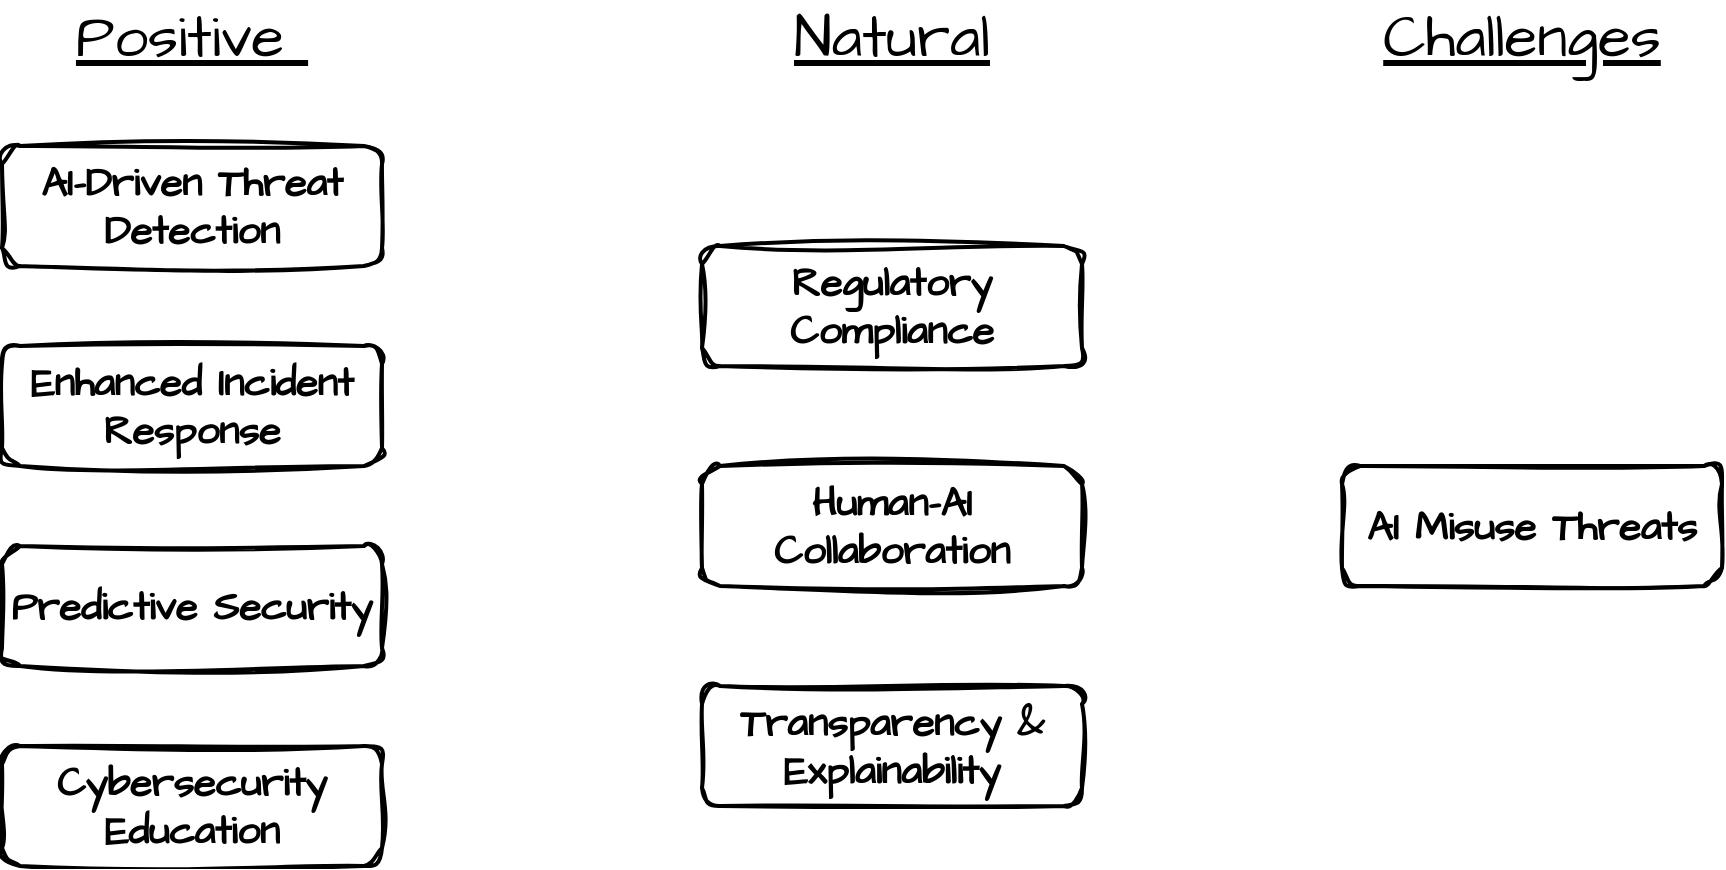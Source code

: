 <mxfile version="24.2.5" type="device" pages="5">
  <diagram name="Overview" id="7ui60edKTxgWnYUoV-5t">
    <mxGraphModel dx="2074" dy="868" grid="1" gridSize="10" guides="1" tooltips="1" connect="1" arrows="1" fold="1" page="1" pageScale="1" pageWidth="850" pageHeight="1100" math="0" shadow="0">
      <root>
        <mxCell id="0" />
        <mxCell id="1" parent="0" />
        <mxCell id="6q0jrKwLWc1xUThS06B0-1" value="Predictive Security" style="rounded=1;whiteSpace=wrap;html=1;sketch=1;hachureGap=4;jiggle=2;curveFitting=1;fontFamily=Architects Daughter;fontSource=https%3A%2F%2Ffonts.googleapis.com%2Fcss%3Ffamily%3DArchitects%2BDaughter;fontSize=20;fontStyle=1;strokeWidth=2;" parent="1" vertex="1">
          <mxGeometry x="-30" y="460" width="190" height="60" as="geometry" />
        </mxCell>
        <mxCell id="6q0jrKwLWc1xUThS06B0-2" value="AI-Driven Threat Detection" style="rounded=1;whiteSpace=wrap;html=1;sketch=1;hachureGap=4;jiggle=2;curveFitting=1;fontFamily=Architects Daughter;fontSource=https%3A%2F%2Ffonts.googleapis.com%2Fcss%3Ffamily%3DArchitects%2BDaughter;fontSize=20;fontStyle=1;strokeWidth=2;" parent="1" vertex="1">
          <mxGeometry x="-30" y="260" width="190" height="60" as="geometry" />
        </mxCell>
        <mxCell id="6q0jrKwLWc1xUThS06B0-3" value="Enhanced Incident Response" style="rounded=1;whiteSpace=wrap;html=1;sketch=1;hachureGap=4;jiggle=2;curveFitting=1;fontFamily=Architects Daughter;fontSource=https%3A%2F%2Ffonts.googleapis.com%2Fcss%3Ffamily%3DArchitects%2BDaughter;fontSize=20;fontStyle=1;strokeWidth=2;" parent="1" vertex="1">
          <mxGeometry x="-30" y="360" width="190" height="60" as="geometry" />
        </mxCell>
        <mxCell id="6q0jrKwLWc1xUThS06B0-4" value="Regulatory Compliance" style="rounded=1;whiteSpace=wrap;html=1;sketch=1;hachureGap=4;jiggle=2;curveFitting=1;fontFamily=Architects Daughter;fontSource=https%3A%2F%2Ffonts.googleapis.com%2Fcss%3Ffamily%3DArchitects%2BDaughter;fontSize=20;fontStyle=1;strokeWidth=2;" parent="1" vertex="1">
          <mxGeometry x="320" y="310" width="190" height="60" as="geometry" />
        </mxCell>
        <mxCell id="6q0jrKwLWc1xUThS06B0-5" value="Cybersecurity Education" style="rounded=1;whiteSpace=wrap;html=1;sketch=1;hachureGap=4;jiggle=2;curveFitting=1;fontFamily=Architects Daughter;fontSource=https%3A%2F%2Ffonts.googleapis.com%2Fcss%3Ffamily%3DArchitects%2BDaughter;fontSize=20;fontStyle=1;strokeWidth=2;" parent="1" vertex="1">
          <mxGeometry x="-30" y="560" width="190" height="60" as="geometry" />
        </mxCell>
        <mxCell id="6q0jrKwLWc1xUThS06B0-6" value="AI Misuse Threats" style="rounded=1;whiteSpace=wrap;html=1;sketch=1;hachureGap=4;jiggle=2;curveFitting=1;fontFamily=Architects Daughter;fontSource=https%3A%2F%2Ffonts.googleapis.com%2Fcss%3Ffamily%3DArchitects%2BDaughter;fontSize=20;fontStyle=1;strokeWidth=2;" parent="1" vertex="1">
          <mxGeometry x="640" y="420" width="190" height="60" as="geometry" />
        </mxCell>
        <mxCell id="6q0jrKwLWc1xUThS06B0-7" value="Human-AI Collaboration" style="rounded=1;whiteSpace=wrap;html=1;sketch=1;hachureGap=4;jiggle=2;curveFitting=1;fontFamily=Architects Daughter;fontSource=https%3A%2F%2Ffonts.googleapis.com%2Fcss%3Ffamily%3DArchitects%2BDaughter;fontSize=20;fontStyle=1;strokeWidth=2;" parent="1" vertex="1">
          <mxGeometry x="320" y="420" width="190" height="60" as="geometry" />
        </mxCell>
        <mxCell id="6q0jrKwLWc1xUThS06B0-8" value="Transparency &amp;amp; Explainability" style="rounded=1;whiteSpace=wrap;html=1;sketch=1;hachureGap=4;jiggle=2;curveFitting=1;fontFamily=Architects Daughter;fontSource=https%3A%2F%2Ffonts.googleapis.com%2Fcss%3Ffamily%3DArchitects%2BDaughter;fontSize=20;fontStyle=1;strokeWidth=2;" parent="1" vertex="1">
          <mxGeometry x="320" y="530" width="190" height="60" as="geometry" />
        </mxCell>
        <mxCell id="6q0jrKwLWc1xUThS06B0-10" value="Positive&amp;nbsp;" style="text;html=1;align=center;verticalAlign=middle;whiteSpace=wrap;rounded=0;fontFamily=Architects Daughter;fontSource=https%3A%2F%2Ffonts.googleapis.com%2Fcss%3Ffamily%3DArchitects%2BDaughter;fontSize=30;fontStyle=4" parent="1" vertex="1">
          <mxGeometry x="35" y="190" width="60" height="30" as="geometry" />
        </mxCell>
        <mxCell id="6q0jrKwLWc1xUThS06B0-11" value="Natural" style="text;html=1;align=center;verticalAlign=middle;whiteSpace=wrap;rounded=0;fontFamily=Architects Daughter;fontSource=https%3A%2F%2Ffonts.googleapis.com%2Fcss%3Ffamily%3DArchitects%2BDaughter;fontSize=30;fontStyle=4" parent="1" vertex="1">
          <mxGeometry x="385" y="190" width="60" height="30" as="geometry" />
        </mxCell>
        <mxCell id="6q0jrKwLWc1xUThS06B0-12" value="Challenges" style="text;html=1;align=center;verticalAlign=middle;whiteSpace=wrap;rounded=0;fontFamily=Architects Daughter;fontSource=https%3A%2F%2Ffonts.googleapis.com%2Fcss%3Ffamily%3DArchitects%2BDaughter;fontSize=30;fontStyle=4" parent="1" vertex="1">
          <mxGeometry x="700" y="190" width="60" height="30" as="geometry" />
        </mxCell>
      </root>
    </mxGraphModel>
  </diagram>
  <diagram id="BhHgUakebIORIF2Dmtxb" name="Use Cases">
    <mxGraphModel dx="1224" dy="868" grid="1" gridSize="10" guides="1" tooltips="1" connect="1" arrows="1" fold="1" page="1" pageScale="1" pageWidth="850" pageHeight="1100" math="0" shadow="0">
      <root>
        <mxCell id="0" />
        <mxCell id="1" parent="0" />
        <mxCell id="7rd_aVJEbWQIMuTm9VSX-10" value="Gen AI" style="rounded=1;whiteSpace=wrap;html=1;sketch=1;hachureGap=4;jiggle=2;curveFitting=1;fontFamily=Architects Daughter;fontSource=https%3A%2F%2Ffonts.googleapis.com%2Fcss%3Ffamily%3DArchitects%2BDaughter;fontSize=20;verticalAlign=bottom;align=left;spacingBottom=8;spacingLeft=13;arcSize=8;strokeWidth=2;fontStyle=1" parent="1" vertex="1">
          <mxGeometry x="430" y="510" width="410" height="265" as="geometry" />
        </mxCell>
        <mxCell id="7rd_aVJEbWQIMuTm9VSX-2" value="Edge AI" style="rounded=1;whiteSpace=wrap;html=1;sketch=1;hachureGap=4;jiggle=2;curveFitting=1;fontFamily=Architects Daughter;fontSource=https%3A%2F%2Ffonts.googleapis.com%2Fcss%3Ffamily%3DArchitects%2BDaughter;fontSize=20;strokeWidth=2;fontStyle=1" parent="1" vertex="1">
          <mxGeometry x="60" y="800" width="150" height="60" as="geometry" />
        </mxCell>
        <mxCell id="7rd_aVJEbWQIMuTm9VSX-4" value="Customization &amp;amp; Domain-Specific Adaptation" style="rounded=1;whiteSpace=wrap;html=1;sketch=1;hachureGap=4;jiggle=2;curveFitting=1;fontFamily=Architects Daughter;fontSource=https%3A%2F%2Ffonts.googleapis.com%2Fcss%3Ffamily%3DArchitects%2BDaughter;fontSize=20;strokeWidth=2;fontStyle=1" parent="1" vertex="1">
          <mxGeometry x="460" y="525" width="160" height="210" as="geometry" />
        </mxCell>
        <mxCell id="7rd_aVJEbWQIMuTm9VSX-5" value="Hybrid Approaches" style="rounded=1;whiteSpace=wrap;html=1;sketch=1;hachureGap=4;jiggle=2;curveFitting=1;fontFamily=Architects Daughter;fontSource=https%3A%2F%2Ffonts.googleapis.com%2Fcss%3Ffamily%3DArchitects%2BDaughter;fontSize=20;rotation=90;strokeWidth=2;fontStyle=1" parent="1" vertex="1">
          <mxGeometry x="693.75" y="548.75" width="402.5" height="50" as="geometry" />
        </mxCell>
        <mxCell id="7rd_aVJEbWQIMuTm9VSX-6" value="Ethics and Governance" style="rounded=1;whiteSpace=wrap;html=1;sketch=1;hachureGap=4;jiggle=2;curveFitting=1;fontFamily=Architects Daughter;fontSource=https%3A%2F%2Ffonts.googleapis.com%2Fcss%3Ffamily%3DArchitects%2BDaughter;fontSize=20;strokeWidth=2;fontStyle=1" parent="1" vertex="1">
          <mxGeometry x="60" y="880" width="860" height="40" as="geometry" />
        </mxCell>
        <mxCell id="7rd_aVJEbWQIMuTm9VSX-7" value="LLM Models" style="rounded=1;whiteSpace=wrap;html=1;sketch=1;hachureGap=4;jiggle=2;curveFitting=1;fontFamily=Architects Daughter;fontSource=https%3A%2F%2Ffonts.googleapis.com%2Fcss%3Ffamily%3DArchitects%2BDaughter;arcSize=9;verticalAlign=bottom;fontSize=20;strokeWidth=2;fontStyle=1" parent="1" vertex="1">
          <mxGeometry x="640" y="525" width="180" height="215" as="geometry" />
        </mxCell>
        <mxCell id="7rd_aVJEbWQIMuTm9VSX-3" value="Community-Driven Models" style="rounded=1;whiteSpace=wrap;html=1;sketch=1;hachureGap=4;jiggle=2;curveFitting=1;fontFamily=Architects Daughter;fontSource=https%3A%2F%2Ffonts.googleapis.com%2Fcss%3Ffamily%3DArchitects%2BDaughter;fontSize=20;strokeWidth=2;fontStyle=1" parent="1" vertex="1">
          <mxGeometry x="650" y="555" width="160" height="100" as="geometry" />
        </mxCell>
        <mxCell id="7rd_aVJEbWQIMuTm9VSX-14" style="edgeStyle=orthogonalEdgeStyle;rounded=0;sketch=1;hachureGap=4;jiggle=2;curveFitting=1;orthogonalLoop=1;jettySize=auto;html=1;exitX=0;exitY=0.5;exitDx=0;exitDy=0;entryX=1;entryY=0.5;entryDx=0;entryDy=0;fontFamily=Architects Daughter;fontSource=https%3A%2F%2Ffonts.googleapis.com%2Fcss%3Ffamily%3DArchitects%2BDaughter;strokeWidth=2;fontStyle=1" parent="1" source="7rd_aVJEbWQIMuTm9VSX-11" target="7rd_aVJEbWQIMuTm9VSX-2" edge="1">
          <mxGeometry relative="1" as="geometry" />
        </mxCell>
        <mxCell id="7rd_aVJEbWQIMuTm9VSX-11" value="Generic AI" style="rounded=1;whiteSpace=wrap;html=1;sketch=1;hachureGap=4;jiggle=2;curveFitting=1;fontFamily=Architects Daughter;fontSource=https%3A%2F%2Ffonts.googleapis.com%2Fcss%3Ffamily%3DArchitects%2BDaughter;fontSize=20;strokeWidth=2;fontStyle=1" parent="1" vertex="1">
          <mxGeometry x="430" y="800" width="490" height="60" as="geometry" />
        </mxCell>
        <mxCell id="7rd_aVJEbWQIMuTm9VSX-12" value="Deep Learning" style="rounded=1;whiteSpace=wrap;html=1;sketch=1;hachureGap=4;jiggle=2;curveFitting=1;fontFamily=Architects Daughter;fontSource=https%3A%2F%2Ffonts.googleapis.com%2Fcss%3Ffamily%3DArchitects%2BDaughter;fontSize=20;verticalAlign=middle;align=center;spacingBottom=8;spacingLeft=13;arcSize=8;strokeWidth=2;fontStyle=1" parent="1" vertex="1">
          <mxGeometry x="430" y="440" width="410" height="50" as="geometry" />
        </mxCell>
        <mxCell id="7rd_aVJEbWQIMuTm9VSX-13" value="Machine Learning" style="rounded=1;whiteSpace=wrap;html=1;sketch=1;hachureGap=4;jiggle=2;curveFitting=1;fontFamily=Architects Daughter;fontSource=https%3A%2F%2Ffonts.googleapis.com%2Fcss%3Ffamily%3DArchitects%2BDaughter;fontSize=20;verticalAlign=middle;align=center;spacingBottom=8;spacingLeft=13;arcSize=8;strokeWidth=2;fontStyle=1" parent="1" vertex="1">
          <mxGeometry x="430" y="370" width="410" height="50" as="geometry" />
        </mxCell>
        <mxCell id="7rd_aVJEbWQIMuTm9VSX-16" style="edgeStyle=orthogonalEdgeStyle;rounded=0;sketch=1;hachureGap=4;jiggle=2;curveFitting=1;orthogonalLoop=1;jettySize=auto;html=1;entryX=0.5;entryY=0;entryDx=0;entryDy=0;fontFamily=Architects Daughter;fontSource=https%3A%2F%2Ffonts.googleapis.com%2Fcss%3Ffamily%3DArchitects%2BDaughter;strokeWidth=2;fontStyle=1" parent="1" source="7rd_aVJEbWQIMuTm9VSX-15" target="7rd_aVJEbWQIMuTm9VSX-2" edge="1">
          <mxGeometry relative="1" as="geometry" />
        </mxCell>
        <mxCell id="7rd_aVJEbWQIMuTm9VSX-15" value="IoT Devices" style="rounded=1;whiteSpace=wrap;html=1;sketch=1;hachureGap=4;jiggle=2;curveFitting=1;fontFamily=Architects Daughter;fontSource=https%3A%2F%2Ffonts.googleapis.com%2Fcss%3Ffamily%3DArchitects%2BDaughter;fontSize=20;strokeWidth=2;fontStyle=1" parent="1" vertex="1">
          <mxGeometry x="60" y="675" width="150" height="60" as="geometry" />
        </mxCell>
      </root>
    </mxGraphModel>
  </diagram>
  <diagram id="6mFZsjdWIjcYlQnaNSYS" name="Logical">
    <mxGraphModel dx="844" dy="999" grid="0" gridSize="10" guides="1" tooltips="1" connect="1" arrows="1" fold="1" page="0" pageScale="1" pageWidth="850" pageHeight="1100" math="0" shadow="0">
      <root>
        <mxCell id="0" />
        <mxCell id="1" parent="0" />
        <mxCell id="OxGx1nOBKUxV2JfX5Jdw-1" value="Endpoint AI" style="rounded=1;whiteSpace=wrap;html=1;sketch=1;hachureGap=4;jiggle=2;curveFitting=1;fontFamily=Architects Daughter;fontSource=https%3A%2F%2Ffonts.googleapis.com%2Fcss%3Ffamily%3DArchitects%2BDaughter;fontSize=22;verticalAlign=bottom;strokeWidth=2;" vertex="1" parent="1">
          <mxGeometry x="110" y="80" width="150" height="500" as="geometry" />
        </mxCell>
        <mxCell id="OxGx1nOBKUxV2JfX5Jdw-17" style="edgeStyle=orthogonalEdgeStyle;curved=1;rounded=0;hachureGap=4;orthogonalLoop=1;jettySize=auto;html=1;strokeColor=default;strokeWidth=2;align=center;verticalAlign=middle;fontFamily=Architects Daughter;fontSource=https%3A%2F%2Ffonts.googleapis.com%2Fcss%3Ffamily%3DArchitects%2BDaughter;fontSize=11;fontColor=default;labelBackgroundColor=default;endArrow=classic;flowAnimation=1;dashed=1;" edge="1" parent="1" source="djRgUuPPpfDCwGbQDdH1-1" target="OxGx1nOBKUxV2JfX5Jdw-12">
          <mxGeometry relative="1" as="geometry" />
        </mxCell>
        <mxCell id="djRgUuPPpfDCwGbQDdH1-1" value="" style="shape=mxgraph.signs.transportation.car_3;html=1;pointerEvents=1;fillColor=#000000;strokeColor=none;verticalLabelPosition=bottom;verticalAlign=top;align=center;hachureGap=4;fontFamily=Architects Daughter;fontSource=https%3A%2F%2Ffonts.googleapis.com%2Fcss%3Ffamily%3DArchitects%2BDaughter;" parent="1" vertex="1">
          <mxGeometry x="130.75" y="360" width="109.59" height="50" as="geometry" />
        </mxCell>
        <mxCell id="OxGx1nOBKUxV2JfX5Jdw-3" style="edgeStyle=orthogonalEdgeStyle;rounded=0;hachureGap=4;orthogonalLoop=1;jettySize=auto;html=1;entryX=0;entryY=0.5;entryDx=0;entryDy=0;fontFamily=Architects Daughter;fontSource=https%3A%2F%2Ffonts.googleapis.com%2Fcss%3Ffamily%3DArchitects%2BDaughter;strokeWidth=2;flowAnimation=1;dashed=1;" edge="1" parent="1" source="djRgUuPPpfDCwGbQDdH1-2" target="OxGx1nOBKUxV2JfX5Jdw-2">
          <mxGeometry relative="1" as="geometry" />
        </mxCell>
        <mxCell id="djRgUuPPpfDCwGbQDdH1-2" value="" style="image;aspect=fixed;html=1;points=[];align=center;fontSize=12;image=img/lib/azure2/other/Defender_Industrial_Robot.svg;sketch=1;hachureGap=4;jiggle=2;curveFitting=1;fontFamily=Architects Daughter;fontSource=https%3A%2F%2Ffonts.googleapis.com%2Fcss%3Ffamily%3DArchitects%2BDaughter;" parent="1" vertex="1">
          <mxGeometry x="160" y="450" width="51.08" height="68" as="geometry" />
        </mxCell>
        <mxCell id="djRgUuPPpfDCwGbQDdH1-3" value="" style="verticalLabelPosition=bottom;verticalAlign=top;html=1;shadow=0;dashed=0;strokeWidth=1;shape=mxgraph.android.phone2;strokeColor=#000000;hachureGap=4;fontFamily=Architects Daughter;fontSource=https%3A%2F%2Ffonts.googleapis.com%2Fcss%3Ffamily%3DArchitects%2BDaughter;" parent="1" vertex="1">
          <mxGeometry x="165.04" y="230" width="41.02" height="80" as="geometry" />
        </mxCell>
        <mxCell id="OxGx1nOBKUxV2JfX5Jdw-15" style="edgeStyle=orthogonalEdgeStyle;curved=1;rounded=0;hachureGap=4;orthogonalLoop=1;jettySize=auto;html=1;strokeColor=default;strokeWidth=2;align=center;verticalAlign=middle;fontFamily=Architects Daughter;fontSource=https%3A%2F%2Ffonts.googleapis.com%2Fcss%3Ffamily%3DArchitects%2BDaughter;fontSize=11;fontColor=default;labelBackgroundColor=default;endArrow=classic;flowAnimation=1;dashed=1;" edge="1" parent="1" source="djRgUuPPpfDCwGbQDdH1-4" target="OxGx1nOBKUxV2JfX5Jdw-8">
          <mxGeometry relative="1" as="geometry" />
        </mxCell>
        <mxCell id="djRgUuPPpfDCwGbQDdH1-4" value="" style="sketch=0;pointerEvents=1;shadow=0;dashed=0;html=1;strokeColor=none;fillColor=#000000;labelPosition=center;verticalLabelPosition=bottom;verticalAlign=top;align=center;outlineConnect=0;shape=mxgraph.veeam2.laptop;hachureGap=4;jiggle=2;curveFitting=1;fontFamily=Architects Daughter;fontSource=https%3A%2F%2Ffonts.googleapis.com%2Fcss%3Ffamily%3DArchitects%2BDaughter;" parent="1" vertex="1">
          <mxGeometry x="142.68" y="120" width="85.71" height="50" as="geometry" />
        </mxCell>
        <mxCell id="OxGx1nOBKUxV2JfX5Jdw-18" style="edgeStyle=orthogonalEdgeStyle;curved=1;rounded=0;hachureGap=4;orthogonalLoop=1;jettySize=auto;html=1;entryX=0;entryY=0.5;entryDx=0;entryDy=0;strokeColor=default;strokeWidth=2;align=center;verticalAlign=middle;fontFamily=Architects Daughter;fontSource=https%3A%2F%2Ffonts.googleapis.com%2Fcss%3Ffamily%3DArchitects%2BDaughter;fontSize=11;fontColor=default;labelBackgroundColor=default;endArrow=classic;flowAnimation=1;dashed=1;" edge="1" parent="1" source="OxGx1nOBKUxV2JfX5Jdw-2" target="OxGx1nOBKUxV2JfX5Jdw-12">
          <mxGeometry relative="1" as="geometry" />
        </mxCell>
        <mxCell id="OxGx1nOBKUxV2JfX5Jdw-2" value="IOT&lt;div style=&quot;font-size: 24px;&quot;&gt;Gateway&lt;/div&gt;" style="rounded=1;whiteSpace=wrap;html=1;sketch=1;hachureGap=4;jiggle=2;curveFitting=1;fontFamily=Architects Daughter;fontSource=https%3A%2F%2Ffonts.googleapis.com%2Fcss%3Ffamily%3DArchitects%2BDaughter;fontSize=24;strokeWidth=2;" vertex="1" parent="1">
          <mxGeometry x="310" y="448.25" width="143" height="71.5" as="geometry" />
        </mxCell>
        <mxCell id="OxGx1nOBKUxV2JfX5Jdw-4" value="Public&lt;div&gt;Cloud&lt;/div&gt;" style="ellipse;shape=cloud;whiteSpace=wrap;html=1;sketch=1;hachureGap=4;jiggle=2;curveFitting=1;fontFamily=Architects Daughter;fontSource=https%3A%2F%2Ffonts.googleapis.com%2Fcss%3Ffamily%3DArchitects%2BDaughter;fontSize=30;strokeWidth=2;fontStyle=1" vertex="1" parent="1">
          <mxGeometry x="620" width="210" height="130" as="geometry" />
        </mxCell>
        <mxCell id="OxGx1nOBKUxV2JfX5Jdw-6" style="edgeStyle=orthogonalEdgeStyle;rounded=0;sketch=1;hachureGap=4;jiggle=2;curveFitting=1;orthogonalLoop=1;jettySize=auto;html=1;fontFamily=Architects Daughter;fontSource=https%3A%2F%2Ffonts.googleapis.com%2Fcss%3Ffamily%3DArchitects%2BDaughter;strokeWidth=2;fontStyle=1" edge="1" parent="1" source="OxGx1nOBKUxV2JfX5Jdw-5" target="OxGx1nOBKUxV2JfX5Jdw-4">
          <mxGeometry relative="1" as="geometry" />
        </mxCell>
        <mxCell id="OxGx1nOBKUxV2JfX5Jdw-5" value="LLM&lt;br style=&quot;font-size: 35px;&quot;&gt;Models" style="ellipse;whiteSpace=wrap;html=1;aspect=fixed;sketch=1;hachureGap=4;jiggle=2;curveFitting=1;fontFamily=Architects Daughter;fontSource=https%3A%2F%2Ffonts.googleapis.com%2Fcss%3Ffamily%3DArchitects%2BDaughter;fontSize=35;rotation=9;strokeWidth=2;fontStyle=1" vertex="1" parent="1">
          <mxGeometry x="694.32" y="185.06" width="175" height="175" as="geometry" />
        </mxCell>
        <mxCell id="OxGx1nOBKUxV2JfX5Jdw-11" style="edgeStyle=orthogonalEdgeStyle;rounded=0;sketch=1;hachureGap=4;jiggle=2;curveFitting=1;orthogonalLoop=1;jettySize=auto;html=1;exitX=0.5;exitY=1;exitDx=0;exitDy=0;entryX=0;entryY=0.375;entryDx=0;entryDy=0;fontFamily=Architects Daughter;fontSource=https%3A%2F%2Ffonts.googleapis.com%2Fcss%3Ffamily%3DArchitects%2BDaughter;strokeWidth=2;curved=1;entryPerimeter=0;" edge="1" parent="1" source="OxGx1nOBKUxV2JfX5Jdw-7" target="OxGx1nOBKUxV2JfX5Jdw-10">
          <mxGeometry relative="1" as="geometry" />
        </mxCell>
        <mxCell id="OxGx1nOBKUxV2JfX5Jdw-14" style="edgeStyle=orthogonalEdgeStyle;curved=1;rounded=0;sketch=1;hachureGap=4;jiggle=2;curveFitting=1;orthogonalLoop=1;jettySize=auto;html=1;exitX=0.347;exitY=0.996;exitDx=0;exitDy=0;strokeColor=default;strokeWidth=2;align=center;verticalAlign=middle;fontFamily=Architects Daughter;fontSource=https%3A%2F%2Ffonts.googleapis.com%2Fcss%3Ffamily%3DArchitects%2BDaughter;fontSize=11;fontColor=default;labelBackgroundColor=default;endArrow=classic;entryX=1;entryY=0.5;entryDx=0;entryDy=0;exitPerimeter=0;" edge="1" parent="1" source="OxGx1nOBKUxV2JfX5Jdw-7" target="OxGx1nOBKUxV2JfX5Jdw-12">
          <mxGeometry relative="1" as="geometry" />
        </mxCell>
        <mxCell id="OxGx1nOBKUxV2JfX5Jdw-7" value="Trainable" style="ellipse;whiteSpace=wrap;html=1;aspect=fixed;sketch=1;hachureGap=4;jiggle=2;curveFitting=1;fontFamily=Architects Daughter;fontSource=https%3A%2F%2Ffonts.googleapis.com%2Fcss%3Ffamily%3DArchitects%2BDaughter;fontSize=20;strokeWidth=2;fontStyle=1" vertex="1" parent="1">
          <mxGeometry x="620" y="280" width="112.5" height="112.5" as="geometry" />
        </mxCell>
        <mxCell id="OxGx1nOBKUxV2JfX5Jdw-8" value="Non&lt;br&gt;Trainable" style="ellipse;whiteSpace=wrap;html=1;aspect=fixed;sketch=1;hachureGap=4;jiggle=2;curveFitting=1;fontFamily=Architects Daughter;fontSource=https%3A%2F%2Ffonts.googleapis.com%2Fcss%3Ffamily%3DArchitects%2BDaughter;fontSize=20;strokeWidth=2;fontStyle=1" vertex="1" parent="1">
          <mxGeometry x="620" y="150" width="117.5" height="117.5" as="geometry" />
        </mxCell>
        <mxCell id="OxGx1nOBKUxV2JfX5Jdw-10" value="Community&lt;br&gt;LLM" style="ellipse;whiteSpace=wrap;html=1;aspect=fixed;sketch=1;hachureGap=4;jiggle=2;curveFitting=1;fontFamily=Architects Daughter;fontSource=https%3A%2F%2Ffonts.googleapis.com%2Fcss%3Ffamily%3DArchitects%2BDaughter;fontSize=20;strokeWidth=2;fontStyle=1" vertex="1" parent="1">
          <mxGeometry x="721.7" y="410" width="120.25" height="120.25" as="geometry" />
        </mxCell>
        <mxCell id="OxGx1nOBKUxV2JfX5Jdw-12" value="Specific&lt;div&gt;LLM&lt;/div&gt;" style="ellipse;whiteSpace=wrap;html=1;aspect=fixed;sketch=1;hachureGap=4;jiggle=2;curveFitting=1;fontFamily=Architects Daughter;fontSource=https%3A%2F%2Ffonts.googleapis.com%2Fcss%3Ffamily%3DArchitects%2BDaughter;fontSize=20;strokeWidth=2;fontStyle=1" vertex="1" parent="1">
          <mxGeometry x="520" y="434" width="100" height="100" as="geometry" />
        </mxCell>
        <mxCell id="OxGx1nOBKUxV2JfX5Jdw-16" style="edgeStyle=orthogonalEdgeStyle;curved=1;rounded=0;hachureGap=4;orthogonalLoop=1;jettySize=auto;html=1;entryX=0;entryY=0.655;entryDx=0;entryDy=0;entryPerimeter=0;strokeColor=default;strokeWidth=2;align=center;verticalAlign=middle;fontFamily=Architects Daughter;fontSource=https%3A%2F%2Ffonts.googleapis.com%2Fcss%3Ffamily%3DArchitects%2BDaughter;fontSize=11;fontColor=default;labelBackgroundColor=default;endArrow=classic;flowAnimation=1;dashed=1;" edge="1" parent="1" source="djRgUuPPpfDCwGbQDdH1-3" target="OxGx1nOBKUxV2JfX5Jdw-8">
          <mxGeometry relative="1" as="geometry" />
        </mxCell>
      </root>
    </mxGraphModel>
  </diagram>
  <diagram name="Future of Logical" id="xF3wjSvIV0eaxE4TBvij">
    <mxGraphModel dx="942" dy="1068" grid="0" gridSize="10" guides="1" tooltips="1" connect="1" arrows="1" fold="1" page="0" pageScale="1" pageWidth="850" pageHeight="1100" math="0" shadow="0">
      <root>
        <mxCell id="DWyX4hcavwMEt_MORM58-0" />
        <mxCell id="DWyX4hcavwMEt_MORM58-1" parent="DWyX4hcavwMEt_MORM58-0" />
        <mxCell id="DWyX4hcavwMEt_MORM58-2" value="Endpoint AI" style="rounded=1;whiteSpace=wrap;html=1;sketch=1;hachureGap=4;jiggle=2;curveFitting=1;fontFamily=Architects Daughter;fontSource=https%3A%2F%2Ffonts.googleapis.com%2Fcss%3Ffamily%3DArchitects%2BDaughter;fontSize=22;verticalAlign=bottom;strokeWidth=2;" vertex="1" parent="DWyX4hcavwMEt_MORM58-1">
          <mxGeometry x="110" y="80" width="150" height="500" as="geometry" />
        </mxCell>
        <mxCell id="DWyX4hcavwMEt_MORM58-3" style="edgeStyle=orthogonalEdgeStyle;curved=1;rounded=0;hachureGap=4;orthogonalLoop=1;jettySize=auto;html=1;strokeColor=default;strokeWidth=2;align=center;verticalAlign=middle;fontFamily=Architects Daughter;fontSource=https%3A%2F%2Ffonts.googleapis.com%2Fcss%3Ffamily%3DArchitects%2BDaughter;fontSize=11;fontColor=default;labelBackgroundColor=default;endArrow=classic;flowAnimation=1;dashed=1;" edge="1" parent="DWyX4hcavwMEt_MORM58-1" source="DWyX4hcavwMEt_MORM58-4" target="DWyX4hcavwMEt_MORM58-20">
          <mxGeometry relative="1" as="geometry" />
        </mxCell>
        <mxCell id="bQ6811AKFYgZ20lnd-as-7" style="edgeStyle=orthogonalEdgeStyle;curved=1;rounded=0;sketch=1;hachureGap=4;jiggle=2;curveFitting=1;orthogonalLoop=1;jettySize=auto;html=1;exitX=0.5;exitY=0;exitDx=0;exitDy=0;exitPerimeter=0;entryX=0.5;entryY=0;entryDx=0;entryDy=0;strokeColor=default;strokeWidth=2;align=center;verticalAlign=middle;fontFamily=Architects Daughter;fontSource=https%3A%2F%2Ffonts.googleapis.com%2Fcss%3Ffamily%3DArchitects%2BDaughter;fontSize=11;fontColor=default;labelBackgroundColor=default;endArrow=classic;" edge="1" parent="DWyX4hcavwMEt_MORM58-1" source="DWyX4hcavwMEt_MORM58-4" target="bQ6811AKFYgZ20lnd-as-4">
          <mxGeometry relative="1" as="geometry">
            <Array as="points">
              <mxPoint x="186" y="340" />
              <mxPoint x="260" y="340" />
              <mxPoint x="260" y="319" />
              <mxPoint x="221" y="319" />
              <mxPoint x="221" y="334" />
              <mxPoint x="311" y="334" />
            </Array>
          </mxGeometry>
        </mxCell>
        <mxCell id="DWyX4hcavwMEt_MORM58-4" value="" style="shape=mxgraph.signs.transportation.car_3;html=1;pointerEvents=1;fillColor=#000000;strokeColor=none;verticalLabelPosition=bottom;verticalAlign=top;align=center;hachureGap=4;fontFamily=Architects Daughter;fontSource=https%3A%2F%2Ffonts.googleapis.com%2Fcss%3Ffamily%3DArchitects%2BDaughter;" vertex="1" parent="DWyX4hcavwMEt_MORM58-1">
          <mxGeometry x="130.75" y="360" width="109.59" height="50" as="geometry" />
        </mxCell>
        <mxCell id="DWyX4hcavwMEt_MORM58-5" style="edgeStyle=orthogonalEdgeStyle;rounded=0;hachureGap=4;orthogonalLoop=1;jettySize=auto;html=1;entryX=0;entryY=0.5;entryDx=0;entryDy=0;fontFamily=Architects Daughter;fontSource=https%3A%2F%2Ffonts.googleapis.com%2Fcss%3Ffamily%3DArchitects%2BDaughter;strokeWidth=2;flowAnimation=1;dashed=1;" edge="1" parent="DWyX4hcavwMEt_MORM58-1" source="DWyX4hcavwMEt_MORM58-6" target="DWyX4hcavwMEt_MORM58-11">
          <mxGeometry relative="1" as="geometry" />
        </mxCell>
        <mxCell id="DWyX4hcavwMEt_MORM58-6" value="" style="image;aspect=fixed;html=1;points=[];align=center;fontSize=12;image=img/lib/azure2/other/Defender_Industrial_Robot.svg;sketch=1;hachureGap=4;jiggle=2;curveFitting=1;fontFamily=Architects Daughter;fontSource=https%3A%2F%2Ffonts.googleapis.com%2Fcss%3Ffamily%3DArchitects%2BDaughter;" vertex="1" parent="DWyX4hcavwMEt_MORM58-1">
          <mxGeometry x="160" y="450" width="51.08" height="68" as="geometry" />
        </mxCell>
        <mxCell id="DWyX4hcavwMEt_MORM58-7" value="" style="verticalLabelPosition=bottom;verticalAlign=top;html=1;shadow=0;dashed=0;strokeWidth=1;shape=mxgraph.android.phone2;strokeColor=#000000;hachureGap=4;fontFamily=Architects Daughter;fontSource=https%3A%2F%2Ffonts.googleapis.com%2Fcss%3Ffamily%3DArchitects%2BDaughter;" vertex="1" parent="DWyX4hcavwMEt_MORM58-1">
          <mxGeometry x="165.04" y="230" width="41.02" height="80" as="geometry" />
        </mxCell>
        <mxCell id="bQ6811AKFYgZ20lnd-as-2" style="edgeStyle=orthogonalEdgeStyle;curved=1;rounded=0;sketch=1;hachureGap=4;jiggle=2;curveFitting=1;orthogonalLoop=1;jettySize=auto;html=1;strokeColor=default;strokeWidth=2;align=center;verticalAlign=middle;fontFamily=Architects Daughter;fontSource=https%3A%2F%2Ffonts.googleapis.com%2Fcss%3Ffamily%3DArchitects%2BDaughter;fontSize=11;fontColor=default;labelBackgroundColor=default;endArrow=classic;" edge="1" parent="DWyX4hcavwMEt_MORM58-1" source="DWyX4hcavwMEt_MORM58-9" target="bQ6811AKFYgZ20lnd-as-1">
          <mxGeometry relative="1" as="geometry" />
        </mxCell>
        <mxCell id="DWyX4hcavwMEt_MORM58-9" value="" style="sketch=0;pointerEvents=1;shadow=0;dashed=0;html=1;strokeColor=none;fillColor=#000000;labelPosition=center;verticalLabelPosition=bottom;verticalAlign=top;align=center;outlineConnect=0;shape=mxgraph.veeam2.laptop;hachureGap=4;jiggle=2;curveFitting=1;fontFamily=Architects Daughter;fontSource=https%3A%2F%2Ffonts.googleapis.com%2Fcss%3Ffamily%3DArchitects%2BDaughter;" vertex="1" parent="DWyX4hcavwMEt_MORM58-1">
          <mxGeometry x="142.68" y="120" width="85.71" height="50" as="geometry" />
        </mxCell>
        <mxCell id="DWyX4hcavwMEt_MORM58-10" style="edgeStyle=orthogonalEdgeStyle;curved=1;rounded=0;hachureGap=4;orthogonalLoop=1;jettySize=auto;html=1;entryX=0;entryY=0.5;entryDx=0;entryDy=0;strokeColor=default;strokeWidth=2;align=center;verticalAlign=middle;fontFamily=Architects Daughter;fontSource=https%3A%2F%2Ffonts.googleapis.com%2Fcss%3Ffamily%3DArchitects%2BDaughter;fontSize=11;fontColor=default;labelBackgroundColor=default;endArrow=classic;flowAnimation=1;dashed=1;" edge="1" parent="DWyX4hcavwMEt_MORM58-1" source="DWyX4hcavwMEt_MORM58-11" target="DWyX4hcavwMEt_MORM58-20">
          <mxGeometry relative="1" as="geometry" />
        </mxCell>
        <mxCell id="DWyX4hcavwMEt_MORM58-11" value="IOT&lt;div style=&quot;font-size: 24px;&quot;&gt;Gateway&lt;/div&gt;" style="rounded=1;whiteSpace=wrap;html=1;sketch=1;hachureGap=4;jiggle=2;curveFitting=1;fontFamily=Architects Daughter;fontSource=https%3A%2F%2Ffonts.googleapis.com%2Fcss%3Ffamily%3DArchitects%2BDaughter;fontSize=24;strokeWidth=2;" vertex="1" parent="DWyX4hcavwMEt_MORM58-1">
          <mxGeometry x="310" y="448.25" width="143" height="71.5" as="geometry" />
        </mxCell>
        <mxCell id="DWyX4hcavwMEt_MORM58-12" value="Public&lt;div&gt;Cloud&lt;/div&gt;" style="ellipse;shape=cloud;whiteSpace=wrap;html=1;sketch=1;hachureGap=4;jiggle=2;curveFitting=1;fontFamily=Architects Daughter;fontSource=https%3A%2F%2Ffonts.googleapis.com%2Fcss%3Ffamily%3DArchitects%2BDaughter;fontSize=30;strokeWidth=2;fontStyle=1" vertex="1" parent="DWyX4hcavwMEt_MORM58-1">
          <mxGeometry x="620" width="210" height="130" as="geometry" />
        </mxCell>
        <mxCell id="DWyX4hcavwMEt_MORM58-13" style="edgeStyle=orthogonalEdgeStyle;rounded=0;sketch=1;hachureGap=4;jiggle=2;curveFitting=1;orthogonalLoop=1;jettySize=auto;html=1;fontFamily=Architects Daughter;fontSource=https%3A%2F%2Ffonts.googleapis.com%2Fcss%3Ffamily%3DArchitects%2BDaughter;strokeWidth=2;fontStyle=1" edge="1" parent="DWyX4hcavwMEt_MORM58-1" source="DWyX4hcavwMEt_MORM58-14" target="DWyX4hcavwMEt_MORM58-12">
          <mxGeometry relative="1" as="geometry" />
        </mxCell>
        <mxCell id="bQ6811AKFYgZ20lnd-as-9" style="edgeStyle=orthogonalEdgeStyle;curved=1;rounded=0;sketch=1;hachureGap=4;jiggle=2;curveFitting=1;orthogonalLoop=1;jettySize=auto;html=1;entryX=1;entryY=0.5;entryDx=0;entryDy=0;strokeColor=default;strokeWidth=2;align=center;verticalAlign=middle;fontFamily=Architects Daughter;fontSource=https%3A%2F%2Ffonts.googleapis.com%2Fcss%3Ffamily%3DArchitects%2BDaughter;fontSize=11;fontColor=default;labelBackgroundColor=default;endArrow=classic;exitX=1;exitY=1;exitDx=0;exitDy=0;" edge="1" parent="DWyX4hcavwMEt_MORM58-1" source="DWyX4hcavwMEt_MORM58-14" target="bQ6811AKFYgZ20lnd-as-8">
          <mxGeometry relative="1" as="geometry">
            <Array as="points">
              <mxPoint x="833" y="460" />
              <mxPoint x="927" y="460" />
              <mxPoint x="927" y="565" />
            </Array>
          </mxGeometry>
        </mxCell>
        <mxCell id="DWyX4hcavwMEt_MORM58-14" value="LLM&lt;br style=&quot;font-size: 35px;&quot;&gt;Models" style="ellipse;whiteSpace=wrap;html=1;aspect=fixed;sketch=1;hachureGap=4;jiggle=2;curveFitting=1;fontFamily=Architects Daughter;fontSource=https%3A%2F%2Ffonts.googleapis.com%2Fcss%3Ffamily%3DArchitects%2BDaughter;fontSize=35;rotation=9;strokeWidth=2;fontStyle=1" vertex="1" parent="DWyX4hcavwMEt_MORM58-1">
          <mxGeometry x="694.32" y="185.06" width="175" height="175" as="geometry" />
        </mxCell>
        <mxCell id="DWyX4hcavwMEt_MORM58-15" style="edgeStyle=orthogonalEdgeStyle;rounded=0;sketch=1;hachureGap=4;jiggle=2;curveFitting=1;orthogonalLoop=1;jettySize=auto;html=1;exitX=0.5;exitY=1;exitDx=0;exitDy=0;entryX=0;entryY=0.375;entryDx=0;entryDy=0;fontFamily=Architects Daughter;fontSource=https%3A%2F%2Ffonts.googleapis.com%2Fcss%3Ffamily%3DArchitects%2BDaughter;strokeWidth=2;curved=1;entryPerimeter=0;" edge="1" parent="DWyX4hcavwMEt_MORM58-1" source="DWyX4hcavwMEt_MORM58-17" target="DWyX4hcavwMEt_MORM58-19">
          <mxGeometry relative="1" as="geometry" />
        </mxCell>
        <mxCell id="DWyX4hcavwMEt_MORM58-16" style="edgeStyle=orthogonalEdgeStyle;curved=1;rounded=0;sketch=1;hachureGap=4;jiggle=2;curveFitting=1;orthogonalLoop=1;jettySize=auto;html=1;exitX=0.347;exitY=0.996;exitDx=0;exitDy=0;strokeColor=default;strokeWidth=2;align=center;verticalAlign=middle;fontFamily=Architects Daughter;fontSource=https%3A%2F%2Ffonts.googleapis.com%2Fcss%3Ffamily%3DArchitects%2BDaughter;fontSize=11;fontColor=default;labelBackgroundColor=default;endArrow=classic;entryX=1;entryY=0.5;entryDx=0;entryDy=0;exitPerimeter=0;" edge="1" parent="DWyX4hcavwMEt_MORM58-1" source="DWyX4hcavwMEt_MORM58-17" target="DWyX4hcavwMEt_MORM58-20">
          <mxGeometry relative="1" as="geometry" />
        </mxCell>
        <mxCell id="DWyX4hcavwMEt_MORM58-17" value="Trainable" style="ellipse;whiteSpace=wrap;html=1;aspect=fixed;sketch=1;hachureGap=4;jiggle=2;curveFitting=1;fontFamily=Architects Daughter;fontSource=https%3A%2F%2Ffonts.googleapis.com%2Fcss%3Ffamily%3DArchitects%2BDaughter;fontSize=20;strokeWidth=2;fontStyle=1" vertex="1" parent="DWyX4hcavwMEt_MORM58-1">
          <mxGeometry x="620" y="280" width="112.5" height="112.5" as="geometry" />
        </mxCell>
        <mxCell id="DWyX4hcavwMEt_MORM58-18" value="Non&lt;br&gt;Trainable" style="ellipse;whiteSpace=wrap;html=1;aspect=fixed;sketch=1;hachureGap=4;jiggle=2;curveFitting=1;fontFamily=Architects Daughter;fontSource=https%3A%2F%2Ffonts.googleapis.com%2Fcss%3Ffamily%3DArchitects%2BDaughter;fontSize=20;strokeWidth=2;fontStyle=1" vertex="1" parent="DWyX4hcavwMEt_MORM58-1">
          <mxGeometry x="620" y="150" width="117.5" height="117.5" as="geometry" />
        </mxCell>
        <mxCell id="DWyX4hcavwMEt_MORM58-19" value="Community&lt;br&gt;LLM" style="ellipse;whiteSpace=wrap;html=1;aspect=fixed;sketch=1;hachureGap=4;jiggle=2;curveFitting=1;fontFamily=Architects Daughter;fontSource=https%3A%2F%2Ffonts.googleapis.com%2Fcss%3Ffamily%3DArchitects%2BDaughter;fontSize=20;strokeWidth=2;fontStyle=1" vertex="1" parent="DWyX4hcavwMEt_MORM58-1">
          <mxGeometry x="721.7" y="410" width="120.25" height="120.25" as="geometry" />
        </mxCell>
        <mxCell id="DWyX4hcavwMEt_MORM58-20" value="Specific&lt;div&gt;LLM&lt;/div&gt;" style="ellipse;whiteSpace=wrap;html=1;aspect=fixed;sketch=1;hachureGap=4;jiggle=2;curveFitting=1;fontFamily=Architects Daughter;fontSource=https%3A%2F%2Ffonts.googleapis.com%2Fcss%3Ffamily%3DArchitects%2BDaughter;fontSize=20;strokeWidth=2;fontStyle=1" vertex="1" parent="DWyX4hcavwMEt_MORM58-1">
          <mxGeometry x="520" y="434" width="100" height="100" as="geometry" />
        </mxCell>
        <mxCell id="DWyX4hcavwMEt_MORM58-21" style="edgeStyle=orthogonalEdgeStyle;curved=1;rounded=0;hachureGap=4;orthogonalLoop=1;jettySize=auto;html=1;entryX=0;entryY=0.655;entryDx=0;entryDy=0;entryPerimeter=0;strokeColor=default;strokeWidth=2;align=center;verticalAlign=middle;fontFamily=Architects Daughter;fontSource=https%3A%2F%2Ffonts.googleapis.com%2Fcss%3Ffamily%3DArchitects%2BDaughter;fontSize=11;fontColor=default;labelBackgroundColor=default;endArrow=classic;flowAnimation=1;dashed=1;" edge="1" parent="DWyX4hcavwMEt_MORM58-1" source="DWyX4hcavwMEt_MORM58-7" target="DWyX4hcavwMEt_MORM58-18">
          <mxGeometry relative="1" as="geometry" />
        </mxCell>
        <mxCell id="bQ6811AKFYgZ20lnd-as-1" value="Local&lt;div&gt;SLM&lt;/div&gt;" style="ellipse;whiteSpace=wrap;html=1;aspect=fixed;sketch=1;hachureGap=4;jiggle=2;curveFitting=1;fontFamily=Architects Daughter;fontSource=https%3A%2F%2Ffonts.googleapis.com%2Fcss%3Ffamily%3DArchitects%2BDaughter;fontSize=20;rotation=9;strokeWidth=2;fontStyle=1" vertex="1" parent="DWyX4hcavwMEt_MORM58-1">
          <mxGeometry x="243" y="165.25" width="87" height="87" as="geometry" />
        </mxCell>
        <mxCell id="bQ6811AKFYgZ20lnd-as-3" style="edgeStyle=orthogonalEdgeStyle;curved=1;rounded=0;sketch=1;hachureGap=4;jiggle=2;curveFitting=1;orthogonalLoop=1;jettySize=auto;html=1;entryX=0.084;entryY=0.778;entryDx=0;entryDy=0;entryPerimeter=0;strokeColor=default;strokeWidth=2;align=center;verticalAlign=middle;fontFamily=Architects Daughter;fontSource=https%3A%2F%2Ffonts.googleapis.com%2Fcss%3Ffamily%3DArchitects%2BDaughter;fontSize=11;fontColor=default;labelBackgroundColor=default;endArrow=classic;" edge="1" parent="DWyX4hcavwMEt_MORM58-1" source="DWyX4hcavwMEt_MORM58-7" target="bQ6811AKFYgZ20lnd-as-1">
          <mxGeometry relative="1" as="geometry" />
        </mxCell>
        <mxCell id="bQ6811AKFYgZ20lnd-as-4" value="Local&lt;br&gt;LLM/SLM" style="ellipse;whiteSpace=wrap;html=1;aspect=fixed;sketch=1;hachureGap=4;jiggle=2;curveFitting=1;fontFamily=Architects Daughter;fontSource=https%3A%2F%2Ffonts.googleapis.com%2Fcss%3Ffamily%3DArchitects%2BDaughter;fontSize=20;rotation=9;strokeWidth=2;fontStyle=1" vertex="1" parent="DWyX4hcavwMEt_MORM58-1">
          <mxGeometry x="249" y="358" width="108" height="108" as="geometry" />
        </mxCell>
        <mxCell id="bQ6811AKFYgZ20lnd-as-6" style="edgeStyle=orthogonalEdgeStyle;curved=1;rounded=0;sketch=1;hachureGap=4;jiggle=2;curveFitting=1;orthogonalLoop=1;jettySize=auto;html=1;entryX=0.116;entryY=0.795;entryDx=0;entryDy=0;entryPerimeter=0;strokeColor=default;strokeWidth=2;align=center;verticalAlign=middle;fontFamily=Architects Daughter;fontSource=https%3A%2F%2Ffonts.googleapis.com%2Fcss%3Ffamily%3DArchitects%2BDaughter;fontSize=11;fontColor=default;labelBackgroundColor=default;endArrow=classic;" edge="1" parent="DWyX4hcavwMEt_MORM58-1" source="DWyX4hcavwMEt_MORM58-6" target="bQ6811AKFYgZ20lnd-as-4">
          <mxGeometry relative="1" as="geometry" />
        </mxCell>
        <mxCell id="bQ6811AKFYgZ20lnd-as-8" value="AI Application Pipelines" style="rounded=1;whiteSpace=wrap;html=1;sketch=1;hachureGap=4;jiggle=2;curveFitting=1;fontFamily=Architects Daughter;fontSource=https%3A%2F%2Ffonts.googleapis.com%2Fcss%3Ffamily%3DArchitects%2BDaughter;fontSize=24;fontColor=default;labelBackgroundColor=default;strokeWidth=2;" vertex="1" parent="DWyX4hcavwMEt_MORM58-1">
          <mxGeometry x="582" y="547" width="300" height="36" as="geometry" />
        </mxCell>
      </root>
    </mxGraphModel>
  </diagram>
  <diagram name="Secure By Design" id="G4PuFYbHA4MDOPHImBYn">
    <mxGraphModel dx="1360" dy="964" grid="0" gridSize="10" guides="1" tooltips="1" connect="1" arrows="1" fold="1" page="0" pageScale="1" pageWidth="850" pageHeight="1100" math="0" shadow="0">
      <root>
        <mxCell id="YHKb0Ni_pm8JAVErwhPC-0" />
        <mxCell id="YHKb0Ni_pm8JAVErwhPC-1" parent="YHKb0Ni_pm8JAVErwhPC-0" />
        <UserObject label="&lt;b style=&quot;font-weight:normal;&quot; id=&quot;docs-internal-guid-543ede06-7fff-80ec-f2fc-c7a4556baf87&quot;&gt;&lt;img width=&quot;250px;&quot; height=&quot;90px;&quot; src=&quot;https://lh7-rt.googleusercontent.com/slidesz/AGV_vUdYmQwkmINMeqWUx20aEC3KUm58yklHei9KpVUMtymPgfK3HRlV_zMxlRenyZscZRyvmQ--UjTKfNh0V6cl6PUQtuHL3T4Id1YrU96s6Gfvllgg__ze_AR_uHopLJ_DR7UqTx_TwDVYoBYyjMI78ij_4Qt7lBzk=s2048?key=h8pZaipB81JB934sBCN7kg&quot;&gt;&lt;/b&gt;" link="&lt;b style=&quot;font-weight:normal;&quot; id=&quot;docs-internal-guid-543ede06-7fff-80ec-f2fc-c7a4556baf87&quot;&gt;&lt;img width=&quot;250px;&quot; height=&quot;90px;&quot; src=&quot;https://lh7-rt.googleusercontent.com/slidesz/AGV_vUdYmQwkmINMeqWUx20aEC3KUm58yklHei9KpVUMtymPgfK3HRlV_zMxlRenyZscZRyvmQ--UjTKfNh0V6cl6PUQtuHL3T4Id1YrU96s6Gfvllgg__ze_AR_uHopLJ_DR7UqTx_TwDVYoBYyjMI78ij_4Qt7lBzk=s2048?key=h8pZaipB81JB934sBCN7kg&quot;&gt;&lt;/b&gt;" id="fossxit-m648593FJ2VH-3">
          <mxCell style="text;whiteSpace=wrap;html=1;fontFamily=Architects Daughter;fontSource=https%3A%2F%2Ffonts.googleapis.com%2Fcss%3Ffamily%3DArchitects%2BDaughter;fontSize=11;fontColor=default;labelBackgroundColor=default;" vertex="1" parent="YHKb0Ni_pm8JAVErwhPC-1">
            <mxGeometry x="111.077" y="603.003" width="278" height="116" as="geometry" />
          </mxCell>
        </UserObject>
        <mxCell id="YHKb0Ni_pm8JAVErwhPC-2" value="Endpoint AI" style="rounded=1;whiteSpace=wrap;html=1;sketch=1;hachureGap=4;jiggle=2;curveFitting=1;fontFamily=Architects Daughter;fontSource=https%3A%2F%2Ffonts.googleapis.com%2Fcss%3Ffamily%3DArchitects%2BDaughter;fontSize=22;verticalAlign=bottom;strokeWidth=2;" vertex="1" parent="YHKb0Ni_pm8JAVErwhPC-1">
          <mxGeometry x="110" y="80" width="150" height="500" as="geometry" />
        </mxCell>
        <mxCell id="YHKb0Ni_pm8JAVErwhPC-3" style="edgeStyle=orthogonalEdgeStyle;curved=1;rounded=0;hachureGap=4;orthogonalLoop=1;jettySize=auto;html=1;strokeColor=default;strokeWidth=2;align=center;verticalAlign=middle;fontFamily=Architects Daughter;fontSource=https%3A%2F%2Ffonts.googleapis.com%2Fcss%3Ffamily%3DArchitects%2BDaughter;fontSize=11;fontColor=default;labelBackgroundColor=default;endArrow=classic;flowAnimation=1;dashed=1;" edge="1" parent="YHKb0Ni_pm8JAVErwhPC-1" source="YHKb0Ni_pm8JAVErwhPC-5" target="YHKb0Ni_pm8JAVErwhPC-22">
          <mxGeometry relative="1" as="geometry" />
        </mxCell>
        <mxCell id="YHKb0Ni_pm8JAVErwhPC-4" style="edgeStyle=orthogonalEdgeStyle;curved=1;rounded=0;sketch=1;hachureGap=4;jiggle=2;curveFitting=1;orthogonalLoop=1;jettySize=auto;html=1;exitX=0.5;exitY=0;exitDx=0;exitDy=0;exitPerimeter=0;entryX=0.5;entryY=0;entryDx=0;entryDy=0;strokeColor=default;strokeWidth=2;align=center;verticalAlign=middle;fontFamily=Architects Daughter;fontSource=https%3A%2F%2Ffonts.googleapis.com%2Fcss%3Ffamily%3DArchitects%2BDaughter;fontSize=11;fontColor=default;labelBackgroundColor=default;endArrow=classic;" edge="1" parent="YHKb0Ni_pm8JAVErwhPC-1" source="YHKb0Ni_pm8JAVErwhPC-5" target="YHKb0Ni_pm8JAVErwhPC-26">
          <mxGeometry relative="1" as="geometry">
            <Array as="points">
              <mxPoint x="186" y="340" />
              <mxPoint x="260" y="340" />
              <mxPoint x="260" y="319" />
              <mxPoint x="221" y="319" />
              <mxPoint x="221" y="334" />
              <mxPoint x="311" y="334" />
            </Array>
          </mxGeometry>
        </mxCell>
        <mxCell id="YHKb0Ni_pm8JAVErwhPC-5" value="" style="shape=mxgraph.signs.transportation.car_3;html=1;pointerEvents=1;fillColor=#000000;strokeColor=none;verticalLabelPosition=bottom;verticalAlign=top;align=center;hachureGap=4;fontFamily=Architects Daughter;fontSource=https%3A%2F%2Ffonts.googleapis.com%2Fcss%3Ffamily%3DArchitects%2BDaughter;" vertex="1" parent="YHKb0Ni_pm8JAVErwhPC-1">
          <mxGeometry x="130.75" y="360" width="109.59" height="50" as="geometry" />
        </mxCell>
        <mxCell id="YHKb0Ni_pm8JAVErwhPC-6" style="edgeStyle=orthogonalEdgeStyle;rounded=0;hachureGap=4;orthogonalLoop=1;jettySize=auto;html=1;entryX=0;entryY=0.5;entryDx=0;entryDy=0;fontFamily=Architects Daughter;fontSource=https%3A%2F%2Ffonts.googleapis.com%2Fcss%3Ffamily%3DArchitects%2BDaughter;strokeWidth=2;flowAnimation=1;dashed=1;" edge="1" parent="YHKb0Ni_pm8JAVErwhPC-1" source="YHKb0Ni_pm8JAVErwhPC-7" target="YHKb0Ni_pm8JAVErwhPC-12">
          <mxGeometry relative="1" as="geometry" />
        </mxCell>
        <mxCell id="YHKb0Ni_pm8JAVErwhPC-7" value="" style="image;aspect=fixed;html=1;points=[];align=center;fontSize=12;image=img/lib/azure2/other/Defender_Industrial_Robot.svg;sketch=1;hachureGap=4;jiggle=2;curveFitting=1;fontFamily=Architects Daughter;fontSource=https%3A%2F%2Ffonts.googleapis.com%2Fcss%3Ffamily%3DArchitects%2BDaughter;" vertex="1" parent="YHKb0Ni_pm8JAVErwhPC-1">
          <mxGeometry x="160" y="450" width="51.08" height="68" as="geometry" />
        </mxCell>
        <mxCell id="YHKb0Ni_pm8JAVErwhPC-8" value="" style="verticalLabelPosition=bottom;verticalAlign=top;html=1;shadow=0;dashed=0;strokeWidth=1;shape=mxgraph.android.phone2;strokeColor=#000000;hachureGap=4;fontFamily=Architects Daughter;fontSource=https%3A%2F%2Ffonts.googleapis.com%2Fcss%3Ffamily%3DArchitects%2BDaughter;" vertex="1" parent="YHKb0Ni_pm8JAVErwhPC-1">
          <mxGeometry x="165.04" y="230" width="41.02" height="80" as="geometry" />
        </mxCell>
        <mxCell id="YHKb0Ni_pm8JAVErwhPC-9" style="edgeStyle=orthogonalEdgeStyle;curved=1;rounded=0;sketch=1;hachureGap=4;jiggle=2;curveFitting=1;orthogonalLoop=1;jettySize=auto;html=1;strokeColor=default;strokeWidth=2;align=center;verticalAlign=middle;fontFamily=Architects Daughter;fontSource=https%3A%2F%2Ffonts.googleapis.com%2Fcss%3Ffamily%3DArchitects%2BDaughter;fontSize=11;fontColor=default;labelBackgroundColor=default;endArrow=classic;" edge="1" parent="YHKb0Ni_pm8JAVErwhPC-1" source="YHKb0Ni_pm8JAVErwhPC-10" target="YHKb0Ni_pm8JAVErwhPC-24">
          <mxGeometry relative="1" as="geometry" />
        </mxCell>
        <mxCell id="YHKb0Ni_pm8JAVErwhPC-10" value="" style="sketch=0;pointerEvents=1;shadow=0;dashed=0;html=1;strokeColor=none;fillColor=#000000;labelPosition=center;verticalLabelPosition=bottom;verticalAlign=top;align=center;outlineConnect=0;shape=mxgraph.veeam2.laptop;hachureGap=4;jiggle=2;curveFitting=1;fontFamily=Architects Daughter;fontSource=https%3A%2F%2Ffonts.googleapis.com%2Fcss%3Ffamily%3DArchitects%2BDaughter;" vertex="1" parent="YHKb0Ni_pm8JAVErwhPC-1">
          <mxGeometry x="142.68" y="120" width="85.71" height="50" as="geometry" />
        </mxCell>
        <mxCell id="YHKb0Ni_pm8JAVErwhPC-11" style="edgeStyle=orthogonalEdgeStyle;curved=1;rounded=0;hachureGap=4;orthogonalLoop=1;jettySize=auto;html=1;entryX=0;entryY=0.5;entryDx=0;entryDy=0;strokeColor=default;strokeWidth=2;align=center;verticalAlign=middle;fontFamily=Architects Daughter;fontSource=https%3A%2F%2Ffonts.googleapis.com%2Fcss%3Ffamily%3DArchitects%2BDaughter;fontSize=11;fontColor=default;labelBackgroundColor=default;endArrow=classic;flowAnimation=1;dashed=1;" edge="1" parent="YHKb0Ni_pm8JAVErwhPC-1" source="YHKb0Ni_pm8JAVErwhPC-12" target="YHKb0Ni_pm8JAVErwhPC-22">
          <mxGeometry relative="1" as="geometry" />
        </mxCell>
        <mxCell id="YHKb0Ni_pm8JAVErwhPC-12" value="IOT&lt;div style=&quot;font-size: 24px;&quot;&gt;Gateway&lt;/div&gt;" style="rounded=1;whiteSpace=wrap;html=1;sketch=1;hachureGap=4;jiggle=2;curveFitting=1;fontFamily=Architects Daughter;fontSource=https%3A%2F%2Ffonts.googleapis.com%2Fcss%3Ffamily%3DArchitects%2BDaughter;fontSize=24;strokeWidth=2;" vertex="1" parent="YHKb0Ni_pm8JAVErwhPC-1">
          <mxGeometry x="310" y="448.25" width="143" height="71.5" as="geometry" />
        </mxCell>
        <mxCell id="YHKb0Ni_pm8JAVErwhPC-13" value="Public&lt;div&gt;Cloud&lt;/div&gt;" style="ellipse;shape=cloud;whiteSpace=wrap;html=1;sketch=1;hachureGap=4;jiggle=2;curveFitting=1;fontFamily=Architects Daughter;fontSource=https%3A%2F%2Ffonts.googleapis.com%2Fcss%3Ffamily%3DArchitects%2BDaughter;fontSize=30;strokeWidth=2;fontStyle=1" vertex="1" parent="YHKb0Ni_pm8JAVErwhPC-1">
          <mxGeometry x="785" y="5" width="210" height="130" as="geometry" />
        </mxCell>
        <mxCell id="YHKb0Ni_pm8JAVErwhPC-14" style="edgeStyle=orthogonalEdgeStyle;rounded=0;sketch=1;hachureGap=4;jiggle=2;curveFitting=1;orthogonalLoop=1;jettySize=auto;html=1;fontFamily=Architects Daughter;fontSource=https%3A%2F%2Ffonts.googleapis.com%2Fcss%3Ffamily%3DArchitects%2BDaughter;strokeWidth=2;fontStyle=1" edge="1" parent="YHKb0Ni_pm8JAVErwhPC-1" source="YHKb0Ni_pm8JAVErwhPC-16" target="YHKb0Ni_pm8JAVErwhPC-13">
          <mxGeometry relative="1" as="geometry" />
        </mxCell>
        <mxCell id="YHKb0Ni_pm8JAVErwhPC-15" style="edgeStyle=orthogonalEdgeStyle;curved=1;rounded=0;sketch=1;hachureGap=4;jiggle=2;curveFitting=1;orthogonalLoop=1;jettySize=auto;html=1;entryX=1;entryY=0.5;entryDx=0;entryDy=0;strokeColor=default;strokeWidth=2;align=center;verticalAlign=middle;fontFamily=Architects Daughter;fontSource=https%3A%2F%2Ffonts.googleapis.com%2Fcss%3Ffamily%3DArchitects%2BDaughter;fontSize=11;fontColor=default;labelBackgroundColor=default;endArrow=classic;exitX=1;exitY=1;exitDx=0;exitDy=0;" edge="1" parent="YHKb0Ni_pm8JAVErwhPC-1" source="YHKb0Ni_pm8JAVErwhPC-16" target="YHKb0Ni_pm8JAVErwhPC-28">
          <mxGeometry relative="1" as="geometry">
            <Array as="points">
              <mxPoint x="833" y="460" />
              <mxPoint x="927" y="460" />
              <mxPoint x="927" y="565" />
            </Array>
          </mxGeometry>
        </mxCell>
        <mxCell id="YHKb0Ni_pm8JAVErwhPC-16" value="LLM&lt;br style=&quot;font-size: 35px;&quot;&gt;Models" style="ellipse;whiteSpace=wrap;html=1;aspect=fixed;sketch=1;hachureGap=4;jiggle=2;curveFitting=1;fontFamily=Architects Daughter;fontSource=https%3A%2F%2Ffonts.googleapis.com%2Fcss%3Ffamily%3DArchitects%2BDaughter;fontSize=35;rotation=9;strokeWidth=2;fontStyle=1" vertex="1" parent="YHKb0Ni_pm8JAVErwhPC-1">
          <mxGeometry x="694.32" y="185.06" width="175" height="175" as="geometry" />
        </mxCell>
        <mxCell id="YHKb0Ni_pm8JAVErwhPC-17" style="edgeStyle=orthogonalEdgeStyle;rounded=0;sketch=1;hachureGap=4;jiggle=2;curveFitting=1;orthogonalLoop=1;jettySize=auto;html=1;exitX=0.5;exitY=1;exitDx=0;exitDy=0;entryX=0;entryY=0.375;entryDx=0;entryDy=0;fontFamily=Architects Daughter;fontSource=https%3A%2F%2Ffonts.googleapis.com%2Fcss%3Ffamily%3DArchitects%2BDaughter;strokeWidth=2;curved=1;entryPerimeter=0;" edge="1" parent="YHKb0Ni_pm8JAVErwhPC-1" source="YHKb0Ni_pm8JAVErwhPC-19" target="YHKb0Ni_pm8JAVErwhPC-21">
          <mxGeometry relative="1" as="geometry" />
        </mxCell>
        <mxCell id="YHKb0Ni_pm8JAVErwhPC-18" style="edgeStyle=orthogonalEdgeStyle;curved=1;rounded=0;sketch=1;hachureGap=4;jiggle=2;curveFitting=1;orthogonalLoop=1;jettySize=auto;html=1;exitX=0.347;exitY=0.996;exitDx=0;exitDy=0;strokeColor=default;strokeWidth=2;align=center;verticalAlign=middle;fontFamily=Architects Daughter;fontSource=https%3A%2F%2Ffonts.googleapis.com%2Fcss%3Ffamily%3DArchitects%2BDaughter;fontSize=11;fontColor=default;labelBackgroundColor=default;endArrow=classic;entryX=1;entryY=0.5;entryDx=0;entryDy=0;exitPerimeter=0;" edge="1" parent="YHKb0Ni_pm8JAVErwhPC-1" source="YHKb0Ni_pm8JAVErwhPC-19" target="YHKb0Ni_pm8JAVErwhPC-22">
          <mxGeometry relative="1" as="geometry" />
        </mxCell>
        <mxCell id="YHKb0Ni_pm8JAVErwhPC-19" value="Trainable" style="ellipse;whiteSpace=wrap;html=1;aspect=fixed;sketch=1;hachureGap=4;jiggle=2;curveFitting=1;fontFamily=Architects Daughter;fontSource=https%3A%2F%2Ffonts.googleapis.com%2Fcss%3Ffamily%3DArchitects%2BDaughter;fontSize=20;strokeWidth=2;fontStyle=1" vertex="1" parent="YHKb0Ni_pm8JAVErwhPC-1">
          <mxGeometry x="620" y="280" width="112.5" height="112.5" as="geometry" />
        </mxCell>
        <mxCell id="YHKb0Ni_pm8JAVErwhPC-20" value="Non&lt;br&gt;Trainable" style="ellipse;whiteSpace=wrap;html=1;aspect=fixed;sketch=1;hachureGap=4;jiggle=2;curveFitting=1;fontFamily=Architects Daughter;fontSource=https%3A%2F%2Ffonts.googleapis.com%2Fcss%3Ffamily%3DArchitects%2BDaughter;fontSize=20;strokeWidth=2;fontStyle=1" vertex="1" parent="YHKb0Ni_pm8JAVErwhPC-1">
          <mxGeometry x="620" y="150" width="117.5" height="117.5" as="geometry" />
        </mxCell>
        <mxCell id="YHKb0Ni_pm8JAVErwhPC-21" value="Community&lt;br&gt;LLM" style="ellipse;whiteSpace=wrap;html=1;aspect=fixed;sketch=1;hachureGap=4;jiggle=2;curveFitting=1;fontFamily=Architects Daughter;fontSource=https%3A%2F%2Ffonts.googleapis.com%2Fcss%3Ffamily%3DArchitects%2BDaughter;fontSize=20;strokeWidth=2;fontStyle=1" vertex="1" parent="YHKb0Ni_pm8JAVErwhPC-1">
          <mxGeometry x="721.7" y="410" width="120.25" height="120.25" as="geometry" />
        </mxCell>
        <mxCell id="YHKb0Ni_pm8JAVErwhPC-22" value="Specific&lt;div&gt;LLM&lt;/div&gt;" style="ellipse;whiteSpace=wrap;html=1;aspect=fixed;sketch=1;hachureGap=4;jiggle=2;curveFitting=1;fontFamily=Architects Daughter;fontSource=https%3A%2F%2Ffonts.googleapis.com%2Fcss%3Ffamily%3DArchitects%2BDaughter;fontSize=20;strokeWidth=2;fontStyle=1" vertex="1" parent="YHKb0Ni_pm8JAVErwhPC-1">
          <mxGeometry x="520" y="434" width="100" height="100" as="geometry" />
        </mxCell>
        <mxCell id="YHKb0Ni_pm8JAVErwhPC-23" style="edgeStyle=orthogonalEdgeStyle;curved=1;rounded=0;hachureGap=4;orthogonalLoop=1;jettySize=auto;html=1;entryX=0;entryY=0.655;entryDx=0;entryDy=0;entryPerimeter=0;strokeColor=default;strokeWidth=2;align=center;verticalAlign=middle;fontFamily=Architects Daughter;fontSource=https%3A%2F%2Ffonts.googleapis.com%2Fcss%3Ffamily%3DArchitects%2BDaughter;fontSize=11;fontColor=default;labelBackgroundColor=default;endArrow=classic;flowAnimation=1;dashed=1;" edge="1" parent="YHKb0Ni_pm8JAVErwhPC-1" source="YHKb0Ni_pm8JAVErwhPC-8" target="YHKb0Ni_pm8JAVErwhPC-20">
          <mxGeometry relative="1" as="geometry" />
        </mxCell>
        <mxCell id="YHKb0Ni_pm8JAVErwhPC-24" value="Local&lt;div&gt;SLM&lt;/div&gt;" style="ellipse;whiteSpace=wrap;html=1;aspect=fixed;sketch=1;hachureGap=4;jiggle=2;curveFitting=1;fontFamily=Architects Daughter;fontSource=https%3A%2F%2Ffonts.googleapis.com%2Fcss%3Ffamily%3DArchitects%2BDaughter;fontSize=20;rotation=9;strokeWidth=2;fontStyle=1" vertex="1" parent="YHKb0Ni_pm8JAVErwhPC-1">
          <mxGeometry x="243" y="165.25" width="87" height="87" as="geometry" />
        </mxCell>
        <mxCell id="YHKb0Ni_pm8JAVErwhPC-25" style="edgeStyle=orthogonalEdgeStyle;curved=1;rounded=0;sketch=1;hachureGap=4;jiggle=2;curveFitting=1;orthogonalLoop=1;jettySize=auto;html=1;entryX=0.084;entryY=0.778;entryDx=0;entryDy=0;entryPerimeter=0;strokeColor=default;strokeWidth=2;align=center;verticalAlign=middle;fontFamily=Architects Daughter;fontSource=https%3A%2F%2Ffonts.googleapis.com%2Fcss%3Ffamily%3DArchitects%2BDaughter;fontSize=11;fontColor=default;labelBackgroundColor=default;endArrow=classic;" edge="1" parent="YHKb0Ni_pm8JAVErwhPC-1" source="YHKb0Ni_pm8JAVErwhPC-8" target="YHKb0Ni_pm8JAVErwhPC-24">
          <mxGeometry relative="1" as="geometry" />
        </mxCell>
        <mxCell id="YHKb0Ni_pm8JAVErwhPC-26" value="Local&lt;br&gt;LLM/SLM" style="ellipse;whiteSpace=wrap;html=1;aspect=fixed;sketch=1;hachureGap=4;jiggle=2;curveFitting=1;fontFamily=Architects Daughter;fontSource=https%3A%2F%2Ffonts.googleapis.com%2Fcss%3Ffamily%3DArchitects%2BDaughter;fontSize=20;rotation=9;strokeWidth=2;fontStyle=1" vertex="1" parent="YHKb0Ni_pm8JAVErwhPC-1">
          <mxGeometry x="249" y="358" width="108" height="108" as="geometry" />
        </mxCell>
        <mxCell id="YHKb0Ni_pm8JAVErwhPC-27" style="edgeStyle=orthogonalEdgeStyle;curved=1;rounded=0;sketch=1;hachureGap=4;jiggle=2;curveFitting=1;orthogonalLoop=1;jettySize=auto;html=1;entryX=0.116;entryY=0.795;entryDx=0;entryDy=0;entryPerimeter=0;strokeColor=default;strokeWidth=2;align=center;verticalAlign=middle;fontFamily=Architects Daughter;fontSource=https%3A%2F%2Ffonts.googleapis.com%2Fcss%3Ffamily%3DArchitects%2BDaughter;fontSize=11;fontColor=default;labelBackgroundColor=default;endArrow=classic;" edge="1" parent="YHKb0Ni_pm8JAVErwhPC-1" source="YHKb0Ni_pm8JAVErwhPC-7" target="YHKb0Ni_pm8JAVErwhPC-26">
          <mxGeometry relative="1" as="geometry" />
        </mxCell>
        <mxCell id="YHKb0Ni_pm8JAVErwhPC-28" value="AI Application Pipelines" style="rounded=1;whiteSpace=wrap;html=1;sketch=1;hachureGap=4;jiggle=2;curveFitting=1;fontFamily=Architects Daughter;fontSource=https%3A%2F%2Ffonts.googleapis.com%2Fcss%3Ffamily%3DArchitects%2BDaughter;fontSize=24;fontColor=default;labelBackgroundColor=default;strokeWidth=2;" vertex="1" parent="YHKb0Ni_pm8JAVErwhPC-1">
          <mxGeometry x="582" y="547" width="300" height="36" as="geometry" />
        </mxCell>
        <mxCell id="slURWi25dFwbQk_hP-oH-5" style="edgeStyle=orthogonalEdgeStyle;curved=1;rounded=0;sketch=1;hachureGap=4;jiggle=2;curveFitting=1;orthogonalLoop=1;jettySize=auto;html=1;exitX=1;exitY=0.5;exitDx=0;exitDy=0;entryX=0;entryY=0.5;entryDx=0;entryDy=0;strokeColor=default;strokeWidth=2;align=center;verticalAlign=middle;fontFamily=Architects Daughter;fontSource=https%3A%2F%2Ffonts.googleapis.com%2Fcss%3Ffamily%3DArchitects%2BDaughter;fontSize=11;fontColor=default;labelBackgroundColor=default;endArrow=classic;" edge="1" parent="YHKb0Ni_pm8JAVErwhPC-1" source="slURWi25dFwbQk_hP-oH-1" target="slURWi25dFwbQk_hP-oH-2">
          <mxGeometry relative="1" as="geometry" />
        </mxCell>
        <mxCell id="slURWi25dFwbQk_hP-oH-1" value="S/W Supply&lt;br&gt;Chain" style="rounded=1;whiteSpace=wrap;html=1;sketch=1;hachureGap=4;jiggle=2;curveFitting=1;fontFamily=Architects Daughter;fontSource=https%3A%2F%2Ffonts.googleapis.com%2Fcss%3Ffamily%3DArchitects%2BDaughter;fontSize=24;strokeWidth=2;" vertex="1" parent="YHKb0Ni_pm8JAVErwhPC-1">
          <mxGeometry x="341" y="697" width="173" height="71.5" as="geometry" />
        </mxCell>
        <mxCell id="slURWi25dFwbQk_hP-oH-6" style="edgeStyle=orthogonalEdgeStyle;curved=1;rounded=0;sketch=1;hachureGap=4;jiggle=2;curveFitting=1;orthogonalLoop=1;jettySize=auto;html=1;exitX=1;exitY=0.5;exitDx=0;exitDy=0;entryX=0;entryY=0.5;entryDx=0;entryDy=0;strokeColor=default;strokeWidth=2;align=center;verticalAlign=middle;fontFamily=Architects Daughter;fontSource=https%3A%2F%2Ffonts.googleapis.com%2Fcss%3Ffamily%3DArchitects%2BDaughter;fontSize=11;fontColor=default;labelBackgroundColor=default;endArrow=classic;" edge="1" parent="YHKb0Ni_pm8JAVErwhPC-1" source="slURWi25dFwbQk_hP-oH-2" target="slURWi25dFwbQk_hP-oH-3">
          <mxGeometry relative="1" as="geometry" />
        </mxCell>
        <mxCell id="slURWi25dFwbQk_hP-oH-2" value="Data" style="rounded=1;whiteSpace=wrap;html=1;sketch=1;hachureGap=4;jiggle=2;curveFitting=1;fontFamily=Architects Daughter;fontSource=https%3A%2F%2Ffonts.googleapis.com%2Fcss%3Ffamily%3DArchitects%2BDaughter;fontSize=24;strokeWidth=2;" vertex="1" parent="YHKb0Ni_pm8JAVErwhPC-1">
          <mxGeometry x="586.75" y="697" width="113.25" height="71.5" as="geometry" />
        </mxCell>
        <mxCell id="slURWi25dFwbQk_hP-oH-7" style="edgeStyle=orthogonalEdgeStyle;curved=1;rounded=0;sketch=1;hachureGap=4;jiggle=2;curveFitting=1;orthogonalLoop=1;jettySize=auto;html=1;exitX=1;exitY=0.5;exitDx=0;exitDy=0;entryX=0;entryY=0.5;entryDx=0;entryDy=0;strokeColor=default;strokeWidth=2;align=center;verticalAlign=middle;fontFamily=Architects Daughter;fontSource=https%3A%2F%2Ffonts.googleapis.com%2Fcss%3Ffamily%3DArchitects%2BDaughter;fontSize=11;fontColor=default;labelBackgroundColor=default;endArrow=classic;" edge="1" parent="YHKb0Ni_pm8JAVErwhPC-1" source="slURWi25dFwbQk_hP-oH-3" target="slURWi25dFwbQk_hP-oH-4">
          <mxGeometry relative="1" as="geometry" />
        </mxCell>
        <mxCell id="slURWi25dFwbQk_hP-oH-3" value="Model" style="rounded=1;whiteSpace=wrap;html=1;sketch=1;hachureGap=4;jiggle=2;curveFitting=1;fontFamily=Architects Daughter;fontSource=https%3A%2F%2Ffonts.googleapis.com%2Fcss%3Ffamily%3DArchitects%2BDaughter;fontSize=24;strokeWidth=2;" vertex="1" parent="YHKb0Ni_pm8JAVErwhPC-1">
          <mxGeometry x="773" y="697" width="114" height="71.5" as="geometry" />
        </mxCell>
        <mxCell id="slURWi25dFwbQk_hP-oH-4" value="Serving" style="rounded=1;whiteSpace=wrap;html=1;sketch=1;hachureGap=4;jiggle=2;curveFitting=1;fontFamily=Architects Daughter;fontSource=https%3A%2F%2Ffonts.googleapis.com%2Fcss%3Ffamily%3DArchitects%2BDaughter;fontSize=24;strokeWidth=2;" vertex="1" parent="YHKb0Ni_pm8JAVErwhPC-1">
          <mxGeometry x="960" y="697" width="114" height="71.5" as="geometry" />
        </mxCell>
        <mxCell id="slURWi25dFwbQk_hP-oH-8" value="" style="shape=trapezoid;perimeter=trapezoidPerimeter;whiteSpace=wrap;html=1;fixedSize=1;sketch=1;hachureGap=4;jiggle=2;curveFitting=1;fontFamily=Architects Daughter;fontSource=https%3A%2F%2Ffonts.googleapis.com%2Fcss%3Ffamily%3DArchitects%2BDaughter;fontSize=11;fontColor=default;labelBackgroundColor=default;size=110.5;strokeWidth=2;" vertex="1" parent="YHKb0Ni_pm8JAVErwhPC-1">
          <mxGeometry x="461.75" y="638" width="526.5" height="36" as="geometry" />
        </mxCell>
        <mxCell id="slURWi25dFwbQk_hP-oH-9" value="" style="shape=trapezoid;perimeter=trapezoidPerimeter;whiteSpace=wrap;html=1;fixedSize=1;sketch=1;hachureGap=4;jiggle=2;curveFitting=1;fontFamily=Architects Daughter;fontSource=https%3A%2F%2Ffonts.googleapis.com%2Fcss%3Ffamily%3DArchitects%2BDaughter;fontSize=11;fontColor=default;labelBackgroundColor=default;size=110.5;strokeWidth=2;" vertex="1" parent="YHKb0Ni_pm8JAVErwhPC-1">
          <mxGeometry x="573" y="596" width="304" height="36" as="geometry" />
        </mxCell>
        <mxCell id="slURWi25dFwbQk_hP-oH-11" value="Secure AI Runtime" style="html=1;shadow=0;dashed=0;align=center;verticalAlign=middle;shape=mxgraph.arrows2.arrow;dy=0;dx=26;notch=0;sketch=1;hachureGap=4;jiggle=2;curveFitting=1;fontFamily=Architects Daughter;fontSource=https%3A%2F%2Ffonts.googleapis.com%2Fcss%3Ffamily%3DArchitects%2BDaughter;fontSize=24;fontColor=default;labelBackgroundColor=default;strokeWidth=2;" vertex="1" parent="YHKb0Ni_pm8JAVErwhPC-1">
          <mxGeometry x="111.08" y="16" width="599.92" height="40" as="geometry" />
        </mxCell>
        <mxCell id="slURWi25dFwbQk_hP-oH-12" value="Secure AI by Design" style="html=1;shadow=0;dashed=0;align=center;verticalAlign=middle;shape=mxgraph.arrows2.arrow;dy=0;dx=26;notch=0;sketch=1;hachureGap=4;jiggle=2;curveFitting=1;fontFamily=Architects Daughter;fontSource=https%3A%2F%2Ffonts.googleapis.com%2Fcss%3Ffamily%3DArchitects%2BDaughter;fontSize=24;fontColor=default;labelBackgroundColor=default;strokeWidth=2;flipH=1;" vertex="1" parent="YHKb0Ni_pm8JAVErwhPC-1">
          <mxGeometry x="331" y="813" width="743" height="40" as="geometry" />
        </mxCell>
        <mxCell id="slURWi25dFwbQk_hP-oH-15" value="" style="shape=image;imageAspect=0;aspect=fixed;verticalLabelPosition=bottom;verticalAlign=top;sketch=1;hachureGap=4;jiggle=2;curveFitting=1;fontFamily=Architects Daughter;fontSource=https%3A%2F%2Ffonts.googleapis.com%2Fcss%3Ffamily%3DArchitects%2BDaughter;fontSize=11;fontColor=default;labelBackgroundColor=default;image=https://media.licdn.com/dms/image/D4D12AQGQQFHNeQJRgQ/article-cover_image-shrink_720_1280/0/1711873462713?e=2147483647&amp;v=beta&amp;t=u5ls9p4LHatE_PxtiNIm23lIFGMaAjp-XHdV7TwwDxE;" vertex="1" parent="YHKb0Ni_pm8JAVErwhPC-1">
          <mxGeometry x="348" y="779" width="152.2" height="24" as="geometry" />
        </mxCell>
        <mxCell id="slURWi25dFwbQk_hP-oH-16" value="" style="shape=image;verticalLabelPosition=bottom;labelBackgroundColor=default;verticalAlign=top;aspect=fixed;imageAspect=0;image=https://files.readme.io/2d0a48f-chroma-logo.png;" vertex="1" parent="YHKb0Ni_pm8JAVErwhPC-1">
          <mxGeometry x="559.35" y="759.21" width="168.05" height="63.58" as="geometry" />
        </mxCell>
        <mxCell id="fossxit-m648593FJ2VH-0" value="" style="shape=image;verticalLabelPosition=bottom;labelBackgroundColor=default;verticalAlign=top;aspect=fixed;imageAspect=0;image=https://assets.aboutamazon.com/dims4/default/a1e7a77/2147483647/strip/true/crop/2624x1312+0+656/resize/1200x600!/quality/90/?url=https%3A%2F%2Famazon-blogs-brightspot.s3.amazonaws.com%2F08%2F32%2F14b251fb4b6cac3397807a7f7720%2Famazon-anthropic.png;clipPath=inset(32.67% 6% 35.33% 5.33%);" vertex="1" parent="YHKb0Ni_pm8JAVErwhPC-1">
          <mxGeometry x="749" y="775.1" width="176.17" height="31.79" as="geometry" />
        </mxCell>
        <mxCell id="fossxit-m648593FJ2VH-2" value="" style="shape=image;verticalLabelPosition=bottom;labelBackgroundColor=default;verticalAlign=top;aspect=fixed;imageAspect=0;image=https://uxwing.com/wp-content/themes/uxwing/download/brands-and-social-media/aws-icon.png;" vertex="1" parent="YHKb0Ni_pm8JAVErwhPC-1">
          <mxGeometry x="988.25" y="764.58" width="58.21" height="58.21" as="geometry" />
        </mxCell>
        <mxCell id="fossxit-m648593FJ2VH-4" style="edgeStyle=orthogonalEdgeStyle;curved=1;rounded=0;sketch=1;hachureGap=4;jiggle=2;curveFitting=1;orthogonalLoop=1;jettySize=auto;html=1;entryX=-0.04;entryY=0.634;entryDx=0;entryDy=0;entryPerimeter=0;strokeColor=default;strokeWidth=2;align=center;verticalAlign=middle;fontFamily=Architects Daughter;fontSource=https%3A%2F%2Ffonts.googleapis.com%2Fcss%3Ffamily%3DArchitects%2BDaughter;fontSize=11;fontColor=default;labelBackgroundColor=default;endArrow=classic;" edge="1" parent="YHKb0Ni_pm8JAVErwhPC-1" source="fossxit-m648593FJ2VH-3" target="slURWi25dFwbQk_hP-oH-1">
          <mxGeometry relative="1" as="geometry" />
        </mxCell>
        <mxCell id="fossxit-m648593FJ2VH-5" value="" style="shape=image;verticalLabelPosition=bottom;labelBackgroundColor=default;verticalAlign=top;aspect=fixed;imageAspect=0;image=https://uxwing.com/wp-content/themes/uxwing/download/brands-and-social-media/aws-icon.png;" vertex="1" parent="YHKb0Ni_pm8JAVErwhPC-1">
          <mxGeometry x="941" y="107.04" width="58.21" height="58.21" as="geometry" />
        </mxCell>
        <mxCell id="fossxit-m648593FJ2VH-6" value="" style="shape=image;verticalLabelPosition=bottom;labelBackgroundColor=default;verticalAlign=top;aspect=fixed;imageAspect=0;image=https://www.westconcomstor.com/content/dam/wcgcom/Global/CorpSite/logos/pan-strata-logo.png;" vertex="1" parent="YHKb0Ni_pm8JAVErwhPC-1">
          <mxGeometry x="276" y="71.55" width="200.87" height="35.49" as="geometry" />
        </mxCell>
        <mxCell id="fossxit-m648593FJ2VH-7" value="" style="shape=image;verticalLabelPosition=bottom;labelBackgroundColor=default;verticalAlign=top;aspect=fixed;imageAspect=0;image=https://www.cisco.com/c/dam/assets/swa/img/anchor-info/cortex-primary-628x353.jpg;clipPath=inset(28.11% 0.67% 29.29% 0%);" vertex="1" parent="YHKb0Ni_pm8JAVErwhPC-1">
          <mxGeometry x="496.88" y="63.43" width="214.12" height="51.73" as="geometry" />
        </mxCell>
      </root>
    </mxGraphModel>
  </diagram>
</mxfile>
